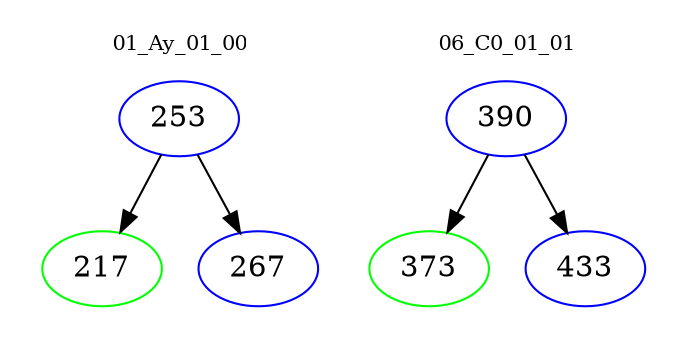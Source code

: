 digraph{
subgraph cluster_0 {
color = white
label = "01_Ay_01_00";
fontsize=10;
T0_253 [label="253", color="blue"]
T0_253 -> T0_217 [color="black"]
T0_217 [label="217", color="green"]
T0_253 -> T0_267 [color="black"]
T0_267 [label="267", color="blue"]
}
subgraph cluster_1 {
color = white
label = "06_C0_01_01";
fontsize=10;
T1_390 [label="390", color="blue"]
T1_390 -> T1_373 [color="black"]
T1_373 [label="373", color="green"]
T1_390 -> T1_433 [color="black"]
T1_433 [label="433", color="blue"]
}
}
